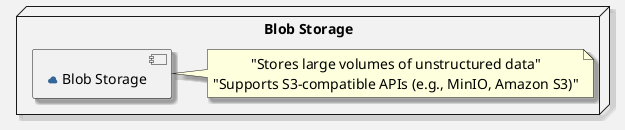 ' ***********************************************************************
'  File: blob_storage.puml
'  Purpose: Defines a stylized Blob Storage component (e.g., S3, MinIO) 
'           for use in architecture diagrams.
'  Usage: Include this file in the main architecture diagram to visualize 
'         the Blob Storage component.
'  Author: Alan Szmyt
' ***********************************************************************

@startuml "Blob Storage Component"
skinparam backgroundColor #F2F2F2
skinparam shadowing true
skinparam defaultFontName Arial
skinparam defaultFontSize 14
skinparam defaultTextAlignment center

' Blob Storage Node
node "Blob Storage" as blob_storage {
    [<color:#336699><&cloud></color> Blob Storage]
    
    note right
    "Stores large volumes of unstructured data"
    "Supports S3-compatible APIs (e.g., MinIO, Amazon S3)"
    end note
}
@enduml

